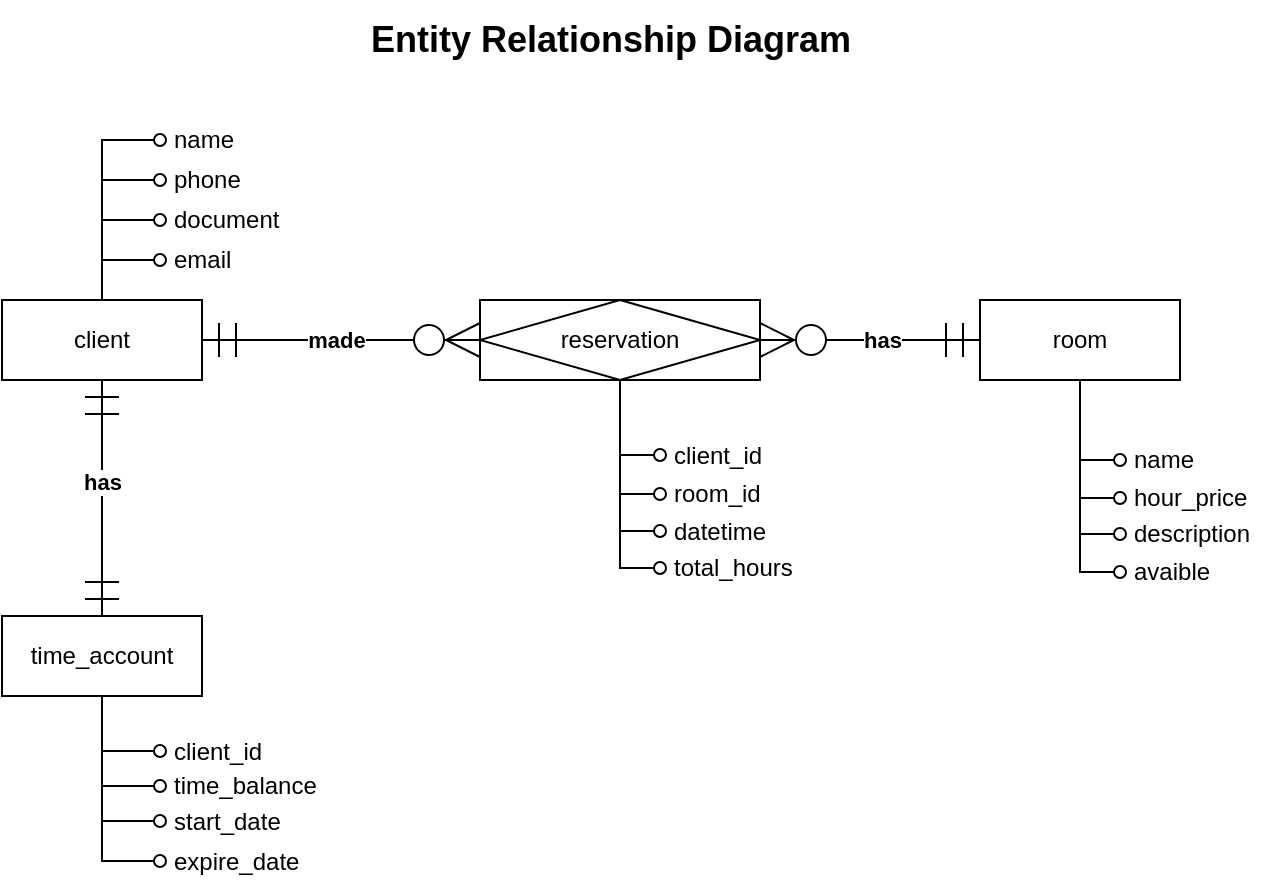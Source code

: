 <mxfile version="26.0.16">
  <diagram name="Page-1" id="xA47V6BZI0Tz-3wyqeJT">
    <mxGraphModel dx="1132" dy="827" grid="1" gridSize="10" guides="1" tooltips="1" connect="1" arrows="1" fold="1" page="1" pageScale="1" pageWidth="827" pageHeight="1169" math="0" shadow="0">
      <root>
        <mxCell id="0" />
        <mxCell id="1" parent="0" />
        <mxCell id="2sqePHLHoEH6F-gsDKu5-7" value="" style="rounded=0;orthogonalLoop=1;jettySize=auto;html=1;endArrow=ERmandOne;startFill=0;entryX=0.5;entryY=0;entryDx=0;entryDy=0;endFill=0;startArrow=ERmandOne;endSize=15;startSize=15;exitX=0.5;exitY=1;exitDx=0;exitDy=0;" parent="1" source="2sqePHLHoEH6F-gsDKu5-2" target="2sqePHLHoEH6F-gsDKu5-5" edge="1">
          <mxGeometry relative="1" as="geometry">
            <mxPoint x="410" y="450" as="sourcePoint" />
            <mxPoint x="451" y="490" as="targetPoint" />
          </mxGeometry>
        </mxCell>
        <mxCell id="y9VSZc1YzwKOPmCqrH8i-3" value="has" style="edgeLabel;html=1;align=center;verticalAlign=middle;resizable=0;points=[];fontStyle=1" vertex="1" connectable="0" parent="2sqePHLHoEH6F-gsDKu5-7">
          <mxGeometry x="-0.139" relative="1" as="geometry">
            <mxPoint as="offset" />
          </mxGeometry>
        </mxCell>
        <mxCell id="2sqePHLHoEH6F-gsDKu5-23" style="edgeStyle=orthogonalEdgeStyle;rounded=0;orthogonalLoop=1;jettySize=auto;html=1;exitX=0.5;exitY=0;exitDx=0;exitDy=0;entryX=0;entryY=0.5;entryDx=0;entryDy=0;endArrow=oval;endFill=0;" parent="1" source="2sqePHLHoEH6F-gsDKu5-2" target="2sqePHLHoEH6F-gsDKu5-22" edge="1">
          <mxGeometry relative="1" as="geometry" />
        </mxCell>
        <mxCell id="2sqePHLHoEH6F-gsDKu5-27" style="edgeStyle=orthogonalEdgeStyle;rounded=0;orthogonalLoop=1;jettySize=auto;html=1;entryX=0;entryY=0.5;entryDx=0;entryDy=0;endArrow=oval;endFill=0;" parent="1" source="2sqePHLHoEH6F-gsDKu5-2" target="2sqePHLHoEH6F-gsDKu5-24" edge="1">
          <mxGeometry relative="1" as="geometry" />
        </mxCell>
        <mxCell id="2sqePHLHoEH6F-gsDKu5-28" style="edgeStyle=orthogonalEdgeStyle;rounded=0;orthogonalLoop=1;jettySize=auto;html=1;entryX=0;entryY=0.5;entryDx=0;entryDy=0;endArrow=oval;endFill=0;" parent="1" source="2sqePHLHoEH6F-gsDKu5-2" target="2sqePHLHoEH6F-gsDKu5-25" edge="1">
          <mxGeometry relative="1" as="geometry" />
        </mxCell>
        <mxCell id="2sqePHLHoEH6F-gsDKu5-29" style="edgeStyle=orthogonalEdgeStyle;rounded=0;orthogonalLoop=1;jettySize=auto;html=1;entryX=0;entryY=0.5;entryDx=0;entryDy=0;endArrow=oval;endFill=0;" parent="1" source="2sqePHLHoEH6F-gsDKu5-2" target="2sqePHLHoEH6F-gsDKu5-26" edge="1">
          <mxGeometry relative="1" as="geometry" />
        </mxCell>
        <mxCell id="2sqePHLHoEH6F-gsDKu5-2" value="client" style="whiteSpace=wrap;html=1;align=center;" parent="1" vertex="1">
          <mxGeometry x="401" y="360" width="100" height="40" as="geometry" />
        </mxCell>
        <mxCell id="2sqePHLHoEH6F-gsDKu5-17" value="" style="rounded=0;orthogonalLoop=1;jettySize=auto;html=1;exitX=1;exitY=0.5;exitDx=0;exitDy=0;endArrow=ERmandOne;startFill=0;endFill=0;startArrow=ERzeroToMany;strokeWidth=1;jumpSize=6;jumpStyle=sharp;flowAnimation=0;shadow=0;endSize=15;startSize=15;sourcePerimeterSpacing=0;" parent="1" source="-NDEQIQGINjLSMR_XMu2-1" target="2sqePHLHoEH6F-gsDKu5-16" edge="1">
          <mxGeometry relative="1" as="geometry">
            <mxPoint x="1021.0" y="380.0" as="sourcePoint" />
          </mxGeometry>
        </mxCell>
        <mxCell id="y9VSZc1YzwKOPmCqrH8i-7" value="has" style="edgeLabel;html=1;align=center;verticalAlign=middle;resizable=0;points=[];fontStyle=1" vertex="1" connectable="0" parent="2sqePHLHoEH6F-gsDKu5-17">
          <mxGeometry x="-0.041" y="1" relative="1" as="geometry">
            <mxPoint x="8" y="1" as="offset" />
          </mxGeometry>
        </mxCell>
        <mxCell id="2sqePHLHoEH6F-gsDKu5-22" value="name" style="ellipse;align=left;strokeColor=none;fillColor=none;fillStyle=auto;opacity=0;spacingLeft=5;html=1;" parent="1" vertex="1">
          <mxGeometry x="480" y="270" width="80" height="20" as="geometry" />
        </mxCell>
        <mxCell id="2sqePHLHoEH6F-gsDKu5-24" value="phone" style="ellipse;align=left;strokeColor=none;fillColor=none;fillStyle=auto;opacity=0;spacingLeft=5;html=1;" parent="1" vertex="1">
          <mxGeometry x="480" y="290" width="80" height="20" as="geometry" />
        </mxCell>
        <mxCell id="2sqePHLHoEH6F-gsDKu5-25" value="email" style="ellipse;align=left;strokeColor=none;fillColor=none;fillStyle=auto;opacity=0;spacingLeft=5;html=1;" parent="1" vertex="1">
          <mxGeometry x="480" y="330" width="80" height="20" as="geometry" />
        </mxCell>
        <mxCell id="2sqePHLHoEH6F-gsDKu5-26" value="document" style="ellipse;align=left;strokeColor=none;fillColor=none;fillStyle=auto;opacity=0;spacingLeft=5;html=1;" parent="1" vertex="1">
          <mxGeometry x="480" y="310" width="80" height="20" as="geometry" />
        </mxCell>
        <mxCell id="2sqePHLHoEH6F-gsDKu5-57" value="Entity Relationship Diagram" style="text;align=center;verticalAlign=middle;resizable=0;points=[];autosize=1;strokeColor=none;fillColor=none;fontStyle=1;fontSize=18;fontColor=default;labelBackgroundColor=none;html=1;" parent="1" vertex="1">
          <mxGeometry x="580" y="210" width="250" height="40" as="geometry" />
        </mxCell>
        <mxCell id="y9VSZc1YzwKOPmCqrH8i-2" value="" style="fontSize=12;html=1;endArrow=ERzeroToMany;startArrow=ERmandOne;rounded=0;exitX=1;exitY=0.5;exitDx=0;exitDy=0;entryX=0;entryY=0.5;entryDx=0;entryDy=0;strokeWidth=1;endSize=15;startSize=15;targetPerimeterSpacing=0;sourcePerimeterSpacing=0;" edge="1" parent="1" source="2sqePHLHoEH6F-gsDKu5-2" target="-NDEQIQGINjLSMR_XMu2-1">
          <mxGeometry width="100" height="100" relative="1" as="geometry">
            <mxPoint x="630" y="570" as="sourcePoint" />
            <mxPoint x="640" y="400" as="targetPoint" />
          </mxGeometry>
        </mxCell>
        <mxCell id="y9VSZc1YzwKOPmCqrH8i-6" value="made" style="edgeLabel;html=1;align=center;verticalAlign=middle;resizable=0;points=[];fontStyle=1" vertex="1" connectable="0" parent="y9VSZc1YzwKOPmCqrH8i-2">
          <mxGeometry x="-0.04" y="-2" relative="1" as="geometry">
            <mxPoint y="-2" as="offset" />
          </mxGeometry>
        </mxCell>
        <mxCell id="y9VSZc1YzwKOPmCqrH8i-10" value="" style="group" vertex="1" connectable="0" parent="1">
          <mxGeometry x="401" y="518" width="179" height="132.5" as="geometry" />
        </mxCell>
        <mxCell id="2sqePHLHoEH6F-gsDKu5-5" value="time_account" style="whiteSpace=wrap;html=1;align=center;" parent="y9VSZc1YzwKOPmCqrH8i-10" vertex="1">
          <mxGeometry width="100" height="40" as="geometry" />
        </mxCell>
        <mxCell id="2sqePHLHoEH6F-gsDKu5-31" value="client_id" style="ellipse;align=left;spacingLeft=5;html=1;strokeColor=none;fillColor=none;" parent="y9VSZc1YzwKOPmCqrH8i-10" vertex="1">
          <mxGeometry x="79" y="57.5" width="100" height="20" as="geometry" />
        </mxCell>
        <mxCell id="2sqePHLHoEH6F-gsDKu5-33" value="time_balance" style="ellipse;align=left;spacingLeft=5;html=1;strokeColor=none;fillColor=none;" parent="y9VSZc1YzwKOPmCqrH8i-10" vertex="1">
          <mxGeometry x="79" y="77.5" width="100" height="15" as="geometry" />
        </mxCell>
        <mxCell id="2sqePHLHoEH6F-gsDKu5-34" value="start_date" style="ellipse;align=left;spacingLeft=5;html=1;strokeColor=none;fillColor=none;" parent="y9VSZc1YzwKOPmCqrH8i-10" vertex="1">
          <mxGeometry x="79" y="92.5" width="100" height="20" as="geometry" />
        </mxCell>
        <mxCell id="y9VSZc1YzwKOPmCqrH8i-8" value="expire_date" style="ellipse;align=left;spacingLeft=5;html=1;strokeColor=none;fillColor=none;" vertex="1" parent="y9VSZc1YzwKOPmCqrH8i-10">
          <mxGeometry x="79" y="112.5" width="100" height="20" as="geometry" />
        </mxCell>
        <mxCell id="2sqePHLHoEH6F-gsDKu5-32" style="edgeStyle=orthogonalEdgeStyle;rounded=0;orthogonalLoop=1;jettySize=auto;html=1;entryX=0;entryY=0.5;entryDx=0;entryDy=0;endArrow=oval;endFill=0;" parent="y9VSZc1YzwKOPmCqrH8i-10" source="2sqePHLHoEH6F-gsDKu5-5" target="2sqePHLHoEH6F-gsDKu5-31" edge="1">
          <mxGeometry relative="1" as="geometry" />
        </mxCell>
        <mxCell id="2sqePHLHoEH6F-gsDKu5-35" style="edgeStyle=orthogonalEdgeStyle;rounded=0;orthogonalLoop=1;jettySize=auto;html=1;entryX=0;entryY=0.5;entryDx=0;entryDy=0;endArrow=oval;endFill=0;" parent="y9VSZc1YzwKOPmCqrH8i-10" source="2sqePHLHoEH6F-gsDKu5-5" target="2sqePHLHoEH6F-gsDKu5-33" edge="1">
          <mxGeometry relative="1" as="geometry" />
        </mxCell>
        <mxCell id="2sqePHLHoEH6F-gsDKu5-36" style="edgeStyle=orthogonalEdgeStyle;rounded=0;orthogonalLoop=1;jettySize=auto;html=1;entryX=0;entryY=0.5;entryDx=0;entryDy=0;endArrow=oval;endFill=0;" parent="y9VSZc1YzwKOPmCqrH8i-10" source="2sqePHLHoEH6F-gsDKu5-5" target="2sqePHLHoEH6F-gsDKu5-34" edge="1">
          <mxGeometry relative="1" as="geometry" />
        </mxCell>
        <mxCell id="y9VSZc1YzwKOPmCqrH8i-9" style="edgeStyle=orthogonalEdgeStyle;rounded=0;orthogonalLoop=1;jettySize=auto;html=1;entryX=0;entryY=0.5;entryDx=0;entryDy=0;endArrow=oval;endFill=0;exitX=0.5;exitY=1;exitDx=0;exitDy=0;" edge="1" parent="y9VSZc1YzwKOPmCqrH8i-10" source="2sqePHLHoEH6F-gsDKu5-5" target="y9VSZc1YzwKOPmCqrH8i-8">
          <mxGeometry relative="1" as="geometry">
            <mxPoint x="60" y="62" as="sourcePoint" />
            <mxPoint x="89" y="122" as="targetPoint" />
          </mxGeometry>
        </mxCell>
        <mxCell id="y9VSZc1YzwKOPmCqrH8i-12" value="" style="group" vertex="1" connectable="0" parent="1">
          <mxGeometry x="890" y="360" width="140" height="146" as="geometry" />
        </mxCell>
        <mxCell id="2sqePHLHoEH6F-gsDKu5-16" value="room" style="whiteSpace=wrap;html=1;align=center;" parent="y9VSZc1YzwKOPmCqrH8i-12" vertex="1">
          <mxGeometry width="100" height="40" as="geometry" />
        </mxCell>
        <mxCell id="2sqePHLHoEH6F-gsDKu5-43" value="name" style="ellipse;align=left;spacingLeft=5;html=1;strokeColor=none;fillColor=none;" parent="y9VSZc1YzwKOPmCqrH8i-12" vertex="1">
          <mxGeometry x="70" y="70" width="70" height="20" as="geometry" />
        </mxCell>
        <mxCell id="2sqePHLHoEH6F-gsDKu5-44" value="hour_price" style="ellipse;align=left;spacingLeft=5;html=1;strokeColor=none;fillColor=none;" parent="y9VSZc1YzwKOPmCqrH8i-12" vertex="1">
          <mxGeometry x="70" y="89" width="70" height="20" as="geometry" />
        </mxCell>
        <mxCell id="2sqePHLHoEH6F-gsDKu5-45" value="description" style="ellipse;align=left;spacingLeft=5;html=1;strokeColor=none;fillColor=none;" parent="y9VSZc1YzwKOPmCqrH8i-12" vertex="1">
          <mxGeometry x="70" y="107" width="70" height="20" as="geometry" />
        </mxCell>
        <mxCell id="2sqePHLHoEH6F-gsDKu5-46" value="avaible" style="ellipse;align=left;spacingLeft=5;html=1;strokeColor=none;fillColor=none;" parent="y9VSZc1YzwKOPmCqrH8i-12" vertex="1">
          <mxGeometry x="70" y="126" width="70" height="20" as="geometry" />
        </mxCell>
        <mxCell id="2sqePHLHoEH6F-gsDKu5-51" style="edgeStyle=orthogonalEdgeStyle;rounded=0;orthogonalLoop=1;jettySize=auto;html=1;entryX=0;entryY=0.5;entryDx=0;entryDy=0;endArrow=oval;endFill=0;exitX=0.5;exitY=1;exitDx=0;exitDy=0;" parent="y9VSZc1YzwKOPmCqrH8i-12" source="2sqePHLHoEH6F-gsDKu5-16" target="2sqePHLHoEH6F-gsDKu5-43" edge="1">
          <mxGeometry relative="1" as="geometry" />
        </mxCell>
        <mxCell id="2sqePHLHoEH6F-gsDKu5-52" style="edgeStyle=orthogonalEdgeStyle;rounded=0;orthogonalLoop=1;jettySize=auto;html=1;entryX=0;entryY=0.5;entryDx=0;entryDy=0;endArrow=oval;endFill=0;exitX=0.5;exitY=1;exitDx=0;exitDy=0;" parent="y9VSZc1YzwKOPmCqrH8i-12" source="2sqePHLHoEH6F-gsDKu5-16" target="2sqePHLHoEH6F-gsDKu5-44" edge="1">
          <mxGeometry relative="1" as="geometry" />
        </mxCell>
        <mxCell id="2sqePHLHoEH6F-gsDKu5-53" style="edgeStyle=orthogonalEdgeStyle;rounded=0;orthogonalLoop=1;jettySize=auto;html=1;entryX=0;entryY=0.5;entryDx=0;entryDy=0;endArrow=oval;endFill=0;exitX=0.5;exitY=1;exitDx=0;exitDy=0;" parent="y9VSZc1YzwKOPmCqrH8i-12" source="2sqePHLHoEH6F-gsDKu5-16" target="2sqePHLHoEH6F-gsDKu5-45" edge="1">
          <mxGeometry relative="1" as="geometry" />
        </mxCell>
        <mxCell id="2sqePHLHoEH6F-gsDKu5-56" style="edgeStyle=orthogonalEdgeStyle;rounded=0;orthogonalLoop=1;jettySize=auto;html=1;entryX=0;entryY=0.5;entryDx=0;entryDy=0;endArrow=oval;endFill=0;exitX=0.5;exitY=1;exitDx=0;exitDy=0;" parent="y9VSZc1YzwKOPmCqrH8i-12" source="2sqePHLHoEH6F-gsDKu5-16" target="2sqePHLHoEH6F-gsDKu5-46" edge="1">
          <mxGeometry relative="1" as="geometry" />
        </mxCell>
        <mxCell id="y9VSZc1YzwKOPmCqrH8i-13" value="" style="group" vertex="1" connectable="0" parent="1">
          <mxGeometry x="640" y="360" width="160" height="143" as="geometry" />
        </mxCell>
        <mxCell id="2sqePHLHoEH6F-gsDKu5-37" value="client_id" style="ellipse;align=left;spacingLeft=5;html=1;strokeColor=none;fillColor=none;" parent="y9VSZc1YzwKOPmCqrH8i-13" vertex="1">
          <mxGeometry x="90" y="70" width="70" height="15" as="geometry" />
        </mxCell>
        <mxCell id="2sqePHLHoEH6F-gsDKu5-38" value="datetime" style="ellipse;align=left;spacingLeft=5;html=1;strokeColor=none;fillColor=none;" parent="y9VSZc1YzwKOPmCqrH8i-13" vertex="1">
          <mxGeometry x="90" y="107" width="70" height="17" as="geometry" />
        </mxCell>
        <mxCell id="2sqePHLHoEH6F-gsDKu5-39" value="room_id" style="ellipse;align=left;spacingLeft=5;html=1;strokeColor=none;fillColor=none;" parent="y9VSZc1YzwKOPmCqrH8i-13" vertex="1">
          <mxGeometry x="90" y="88" width="70" height="18" as="geometry" />
        </mxCell>
        <mxCell id="-NDEQIQGINjLSMR_XMu2-1" value="reservation" style="shape=associativeEntity;whiteSpace=wrap;html=1;align=center;" parent="y9VSZc1YzwKOPmCqrH8i-13" vertex="1">
          <mxGeometry width="140" height="40" as="geometry" />
        </mxCell>
        <mxCell id="y9VSZc1YzwKOPmCqrH8i-4" value="total_hours" style="ellipse;align=left;spacingLeft=5;html=1;strokeColor=none;fillColor=none;" vertex="1" parent="y9VSZc1YzwKOPmCqrH8i-13">
          <mxGeometry x="90" y="125" width="70" height="18" as="geometry" />
        </mxCell>
        <mxCell id="2sqePHLHoEH6F-gsDKu5-40" style="edgeStyle=orthogonalEdgeStyle;rounded=0;orthogonalLoop=1;jettySize=auto;html=1;entryX=0;entryY=0.5;entryDx=0;entryDy=0;exitX=0.5;exitY=1;exitDx=0;exitDy=0;endArrow=oval;endFill=0;" parent="y9VSZc1YzwKOPmCqrH8i-13" source="-NDEQIQGINjLSMR_XMu2-1" target="2sqePHLHoEH6F-gsDKu5-37" edge="1">
          <mxGeometry relative="1" as="geometry">
            <mxPoint x="161" y="40" as="sourcePoint" />
          </mxGeometry>
        </mxCell>
        <mxCell id="2sqePHLHoEH6F-gsDKu5-42" style="edgeStyle=orthogonalEdgeStyle;rounded=0;orthogonalLoop=1;jettySize=auto;html=1;entryX=0;entryY=0.5;entryDx=0;entryDy=0;exitX=0.5;exitY=1;exitDx=0;exitDy=0;endArrow=oval;endFill=0;" parent="y9VSZc1YzwKOPmCqrH8i-13" source="-NDEQIQGINjLSMR_XMu2-1" target="2sqePHLHoEH6F-gsDKu5-38" edge="1">
          <mxGeometry relative="1" as="geometry">
            <mxPoint x="161" y="40" as="sourcePoint" />
          </mxGeometry>
        </mxCell>
        <mxCell id="2sqePHLHoEH6F-gsDKu5-41" style="edgeStyle=orthogonalEdgeStyle;rounded=0;orthogonalLoop=1;jettySize=auto;html=1;entryX=0;entryY=0.5;entryDx=0;entryDy=0;exitX=0.5;exitY=1;exitDx=0;exitDy=0;endArrow=oval;endFill=0;" parent="y9VSZc1YzwKOPmCqrH8i-13" source="-NDEQIQGINjLSMR_XMu2-1" target="2sqePHLHoEH6F-gsDKu5-39" edge="1">
          <mxGeometry relative="1" as="geometry">
            <mxPoint x="161" y="40" as="sourcePoint" />
          </mxGeometry>
        </mxCell>
        <mxCell id="y9VSZc1YzwKOPmCqrH8i-5" style="edgeStyle=orthogonalEdgeStyle;rounded=0;orthogonalLoop=1;jettySize=auto;html=1;entryX=0;entryY=0.5;entryDx=0;entryDy=0;exitX=0.5;exitY=1;exitDx=0;exitDy=0;endArrow=oval;endFill=0;" edge="1" parent="y9VSZc1YzwKOPmCqrH8i-13" source="-NDEQIQGINjLSMR_XMu2-1" target="y9VSZc1YzwKOPmCqrH8i-4">
          <mxGeometry relative="1" as="geometry">
            <mxPoint x="150" y="60" as="sourcePoint" />
            <mxPoint x="190" y="130" as="targetPoint" />
          </mxGeometry>
        </mxCell>
      </root>
    </mxGraphModel>
  </diagram>
</mxfile>
